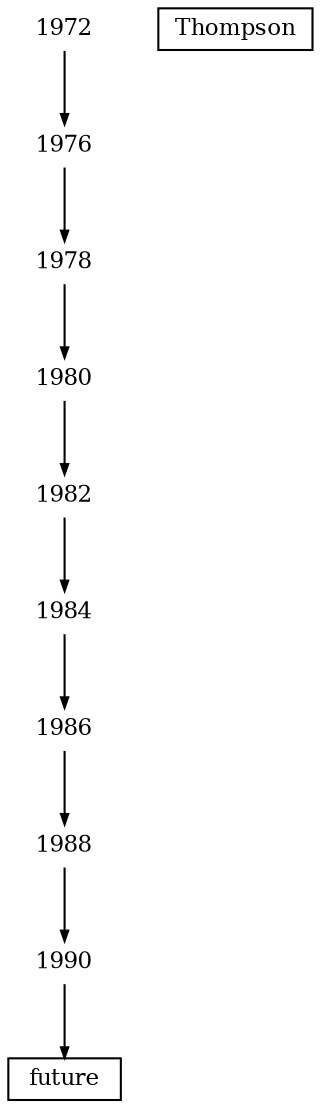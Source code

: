 digraph shells {
    node [fontsize = 11, height = .02]
    edge [arrowsize= .5]

    node [shape = plaintext]
    1972 -> 1976 -> 1978 -> 1980 -> 1982 -> 1984
    1984 -> 1986 -> 1988 -> 1990 ;


    node [shape = box]
    {rank = same; 1972; Thompson}
    1990 -> future
}


